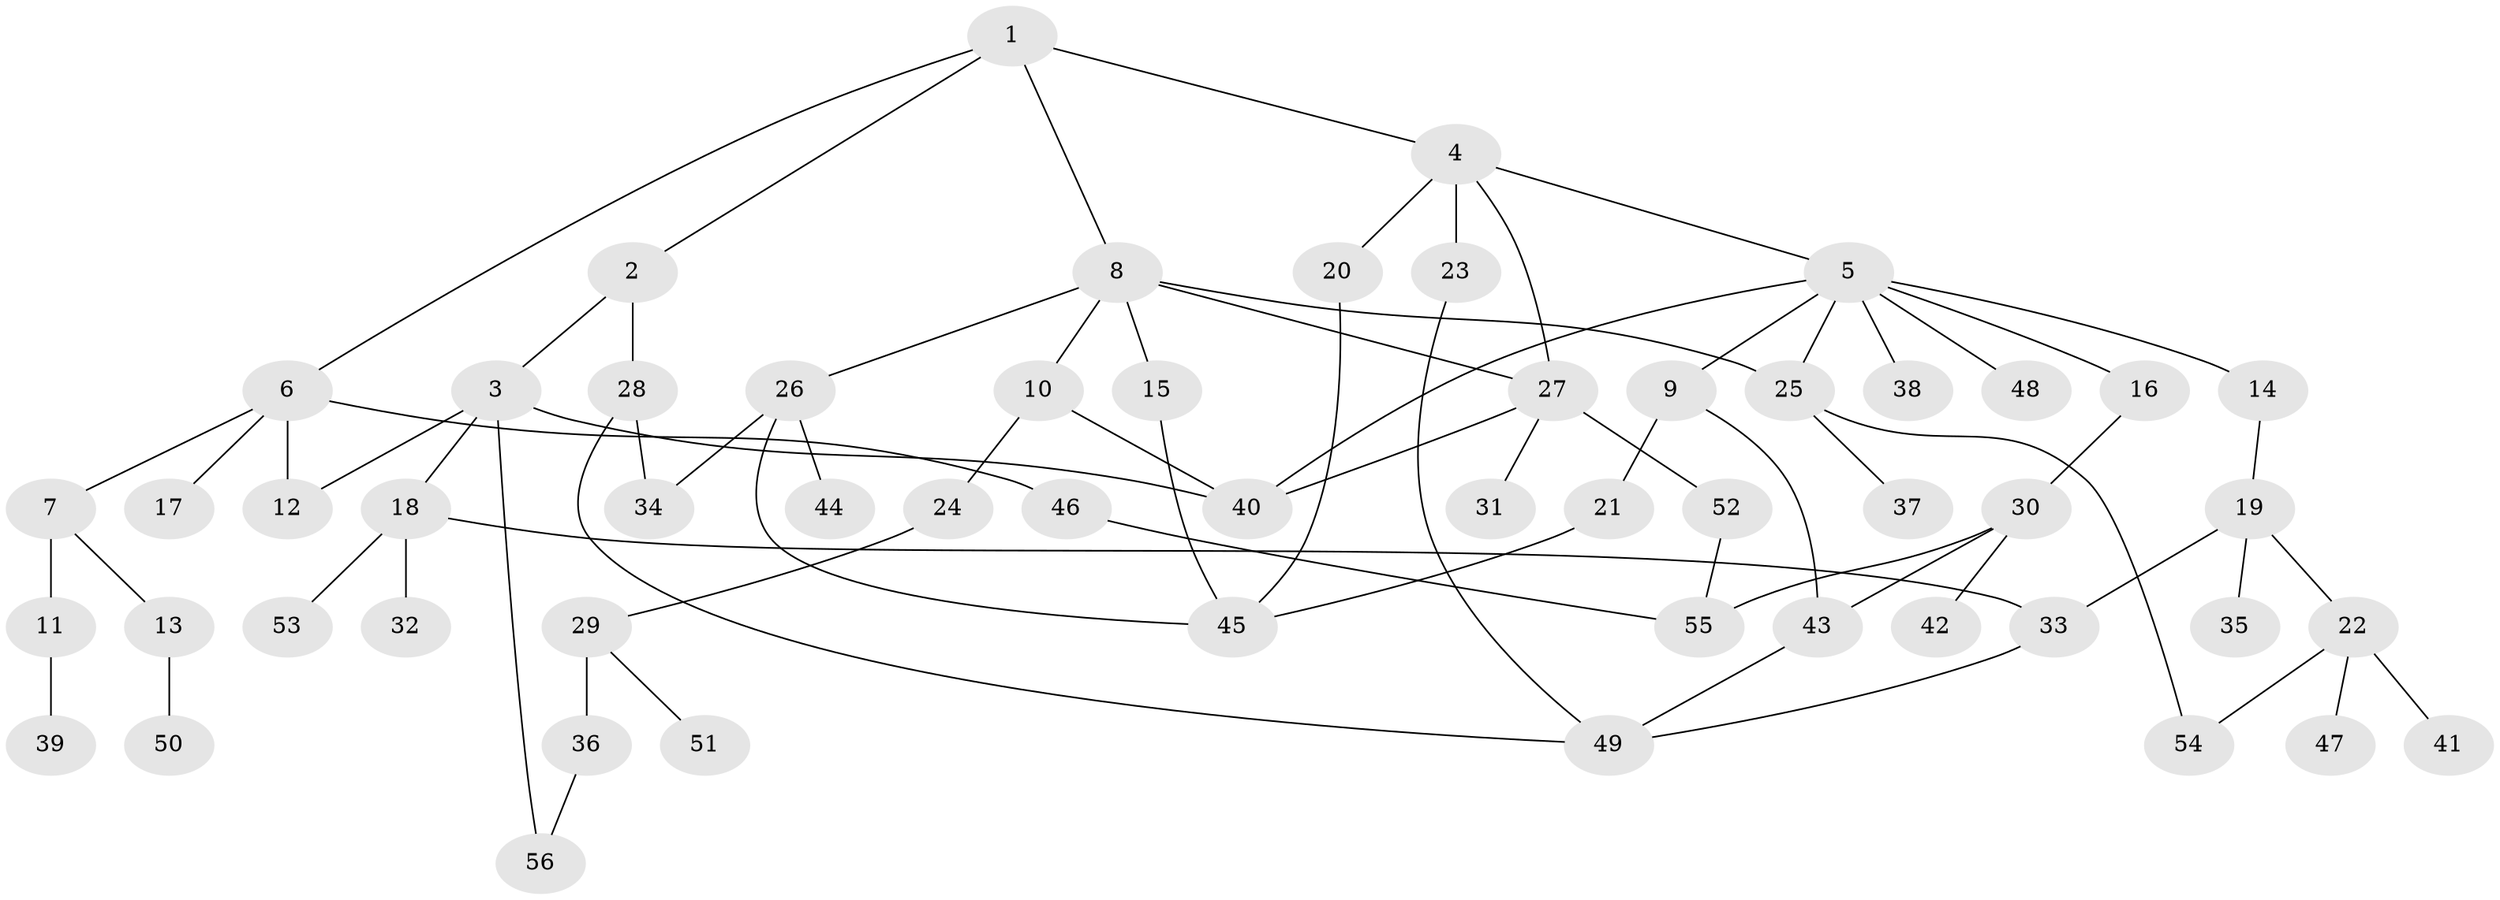 // Generated by graph-tools (version 1.1) at 2025/13/03/09/25 04:13:30]
// undirected, 56 vertices, 74 edges
graph export_dot {
graph [start="1"]
  node [color=gray90,style=filled];
  1;
  2;
  3;
  4;
  5;
  6;
  7;
  8;
  9;
  10;
  11;
  12;
  13;
  14;
  15;
  16;
  17;
  18;
  19;
  20;
  21;
  22;
  23;
  24;
  25;
  26;
  27;
  28;
  29;
  30;
  31;
  32;
  33;
  34;
  35;
  36;
  37;
  38;
  39;
  40;
  41;
  42;
  43;
  44;
  45;
  46;
  47;
  48;
  49;
  50;
  51;
  52;
  53;
  54;
  55;
  56;
  1 -- 2;
  1 -- 4;
  1 -- 6;
  1 -- 8;
  2 -- 3;
  2 -- 28;
  3 -- 12;
  3 -- 18;
  3 -- 56;
  3 -- 40;
  4 -- 5;
  4 -- 20;
  4 -- 23;
  4 -- 27;
  5 -- 9;
  5 -- 14;
  5 -- 16;
  5 -- 38;
  5 -- 40;
  5 -- 48;
  5 -- 25;
  6 -- 7;
  6 -- 17;
  6 -- 46;
  6 -- 12;
  7 -- 11;
  7 -- 13;
  8 -- 10;
  8 -- 15;
  8 -- 25;
  8 -- 26;
  8 -- 27;
  9 -- 21;
  9 -- 43;
  10 -- 24;
  10 -- 40;
  11 -- 39;
  13 -- 50;
  14 -- 19;
  15 -- 45;
  16 -- 30;
  18 -- 32;
  18 -- 33;
  18 -- 53;
  19 -- 22;
  19 -- 35;
  19 -- 33;
  20 -- 45;
  21 -- 45;
  22 -- 41;
  22 -- 47;
  22 -- 54;
  23 -- 49;
  24 -- 29;
  25 -- 37;
  25 -- 54;
  26 -- 44;
  26 -- 45;
  26 -- 34;
  27 -- 31;
  27 -- 52;
  27 -- 40;
  28 -- 34;
  28 -- 49;
  29 -- 36;
  29 -- 51;
  30 -- 42;
  30 -- 43;
  30 -- 55;
  33 -- 49;
  36 -- 56;
  43 -- 49;
  46 -- 55;
  52 -- 55;
}
